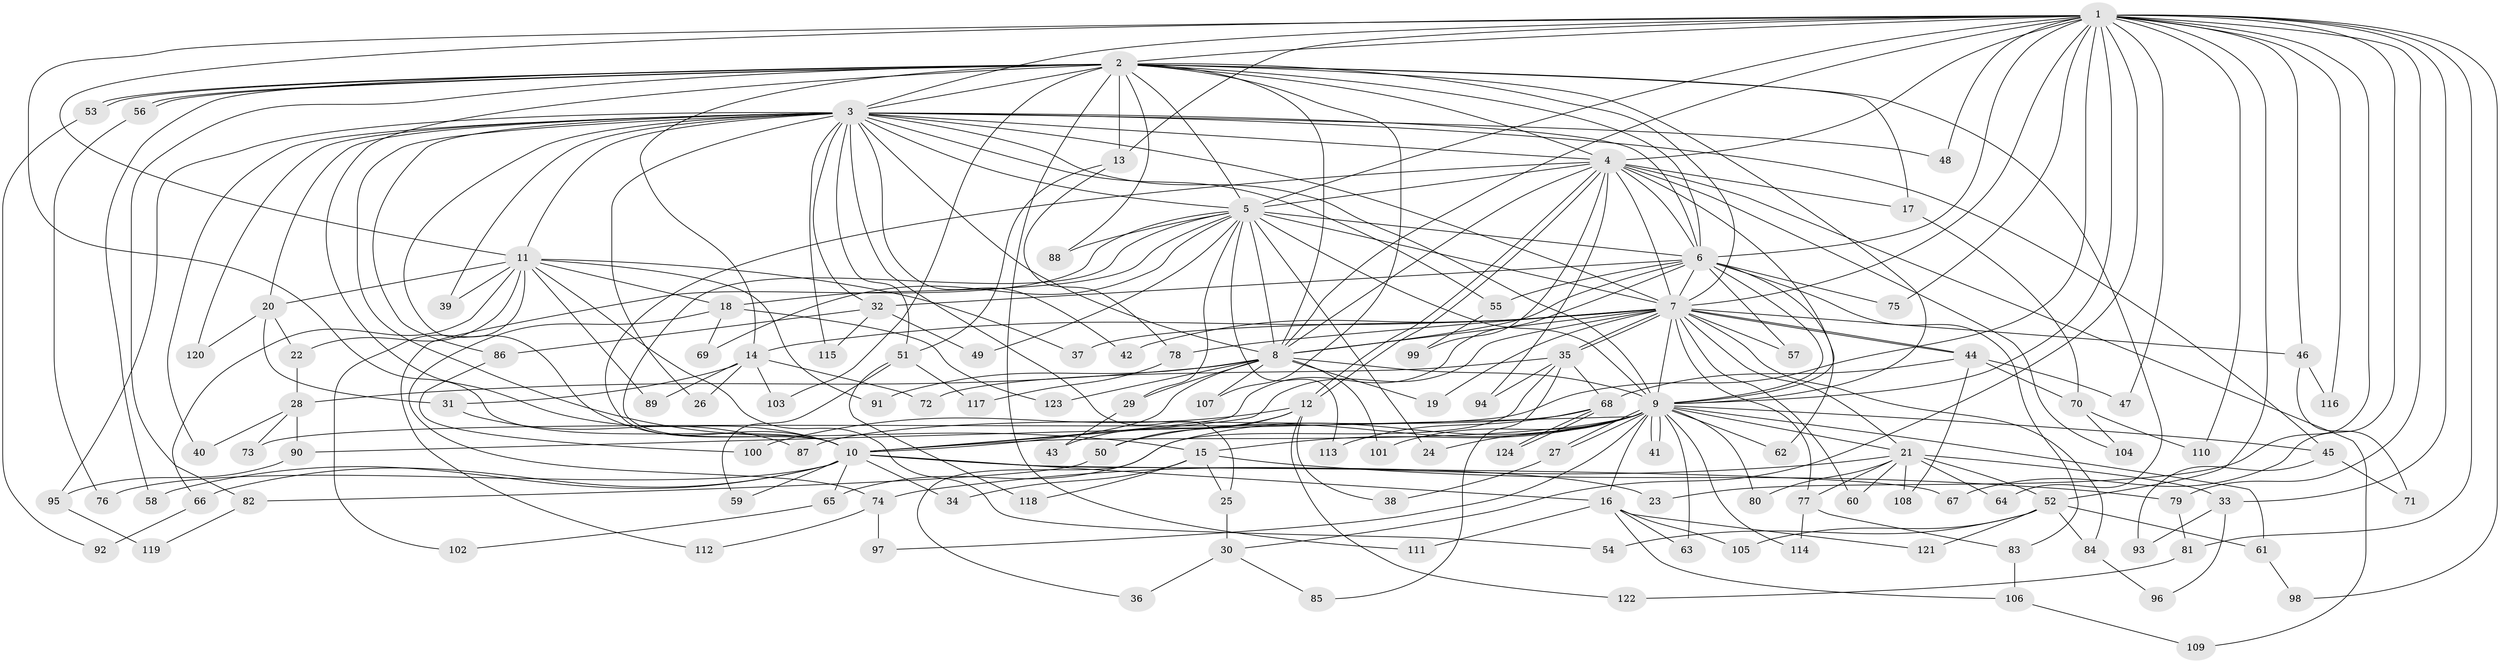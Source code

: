 // coarse degree distribution, {22: 0.016129032258064516, 24: 0.016129032258064516, 17: 0.016129032258064516, 10: 0.016129032258064516, 18: 0.016129032258064516, 6: 0.03225806451612903, 21: 0.016129032258064516, 11: 0.03225806451612903, 7: 0.08064516129032258, 3: 0.11290322580645161, 9: 0.016129032258064516, 4: 0.08064516129032258, 2: 0.43548387096774194, 5: 0.04838709677419355, 1: 0.04838709677419355, 15: 0.016129032258064516}
// Generated by graph-tools (version 1.1) at 2025/49/03/04/25 22:49:32]
// undirected, 124 vertices, 273 edges
graph export_dot {
  node [color=gray90,style=filled];
  1;
  2;
  3;
  4;
  5;
  6;
  7;
  8;
  9;
  10;
  11;
  12;
  13;
  14;
  15;
  16;
  17;
  18;
  19;
  20;
  21;
  22;
  23;
  24;
  25;
  26;
  27;
  28;
  29;
  30;
  31;
  32;
  33;
  34;
  35;
  36;
  37;
  38;
  39;
  40;
  41;
  42;
  43;
  44;
  45;
  46;
  47;
  48;
  49;
  50;
  51;
  52;
  53;
  54;
  55;
  56;
  57;
  58;
  59;
  60;
  61;
  62;
  63;
  64;
  65;
  66;
  67;
  68;
  69;
  70;
  71;
  72;
  73;
  74;
  75;
  76;
  77;
  78;
  79;
  80;
  81;
  82;
  83;
  84;
  85;
  86;
  87;
  88;
  89;
  90;
  91;
  92;
  93;
  94;
  95;
  96;
  97;
  98;
  99;
  100;
  101;
  102;
  103;
  104;
  105;
  106;
  107;
  108;
  109;
  110;
  111;
  112;
  113;
  114;
  115;
  116;
  117;
  118;
  119;
  120;
  121;
  122;
  123;
  124;
  1 -- 2;
  1 -- 3;
  1 -- 4;
  1 -- 5;
  1 -- 6;
  1 -- 7;
  1 -- 8;
  1 -- 9;
  1 -- 10;
  1 -- 11;
  1 -- 13;
  1 -- 23;
  1 -- 30;
  1 -- 33;
  1 -- 46;
  1 -- 47;
  1 -- 48;
  1 -- 52;
  1 -- 67;
  1 -- 73;
  1 -- 75;
  1 -- 79;
  1 -- 81;
  1 -- 98;
  1 -- 110;
  1 -- 116;
  2 -- 3;
  2 -- 4;
  2 -- 5;
  2 -- 6;
  2 -- 7;
  2 -- 8;
  2 -- 9;
  2 -- 10;
  2 -- 13;
  2 -- 14;
  2 -- 17;
  2 -- 53;
  2 -- 53;
  2 -- 56;
  2 -- 56;
  2 -- 58;
  2 -- 64;
  2 -- 82;
  2 -- 88;
  2 -- 103;
  2 -- 107;
  2 -- 111;
  3 -- 4;
  3 -- 5;
  3 -- 6;
  3 -- 7;
  3 -- 8;
  3 -- 9;
  3 -- 10;
  3 -- 11;
  3 -- 15;
  3 -- 20;
  3 -- 25;
  3 -- 26;
  3 -- 32;
  3 -- 39;
  3 -- 40;
  3 -- 42;
  3 -- 45;
  3 -- 48;
  3 -- 51;
  3 -- 55;
  3 -- 86;
  3 -- 95;
  3 -- 115;
  3 -- 120;
  4 -- 5;
  4 -- 6;
  4 -- 7;
  4 -- 8;
  4 -- 9;
  4 -- 10;
  4 -- 12;
  4 -- 12;
  4 -- 17;
  4 -- 94;
  4 -- 99;
  4 -- 104;
  4 -- 109;
  5 -- 6;
  5 -- 7;
  5 -- 8;
  5 -- 9;
  5 -- 10;
  5 -- 18;
  5 -- 24;
  5 -- 29;
  5 -- 49;
  5 -- 69;
  5 -- 88;
  5 -- 112;
  5 -- 113;
  6 -- 7;
  6 -- 8;
  6 -- 9;
  6 -- 10;
  6 -- 32;
  6 -- 55;
  6 -- 57;
  6 -- 62;
  6 -- 75;
  6 -- 83;
  7 -- 8;
  7 -- 9;
  7 -- 10;
  7 -- 14;
  7 -- 19;
  7 -- 21;
  7 -- 35;
  7 -- 35;
  7 -- 37;
  7 -- 42;
  7 -- 44;
  7 -- 44;
  7 -- 46;
  7 -- 57;
  7 -- 60;
  7 -- 77;
  7 -- 78;
  7 -- 84;
  8 -- 9;
  8 -- 10;
  8 -- 19;
  8 -- 28;
  8 -- 29;
  8 -- 91;
  8 -- 101;
  8 -- 107;
  8 -- 123;
  9 -- 10;
  9 -- 15;
  9 -- 16;
  9 -- 21;
  9 -- 24;
  9 -- 27;
  9 -- 27;
  9 -- 41;
  9 -- 41;
  9 -- 45;
  9 -- 50;
  9 -- 61;
  9 -- 62;
  9 -- 63;
  9 -- 65;
  9 -- 80;
  9 -- 90;
  9 -- 97;
  9 -- 101;
  9 -- 114;
  10 -- 16;
  10 -- 23;
  10 -- 34;
  10 -- 58;
  10 -- 59;
  10 -- 65;
  10 -- 66;
  10 -- 67;
  10 -- 76;
  11 -- 18;
  11 -- 20;
  11 -- 22;
  11 -- 37;
  11 -- 39;
  11 -- 54;
  11 -- 66;
  11 -- 89;
  11 -- 91;
  11 -- 102;
  12 -- 38;
  12 -- 43;
  12 -- 50;
  12 -- 100;
  12 -- 122;
  13 -- 51;
  13 -- 78;
  14 -- 26;
  14 -- 31;
  14 -- 72;
  14 -- 89;
  14 -- 103;
  15 -- 25;
  15 -- 34;
  15 -- 79;
  15 -- 118;
  16 -- 63;
  16 -- 105;
  16 -- 106;
  16 -- 111;
  16 -- 121;
  17 -- 70;
  18 -- 69;
  18 -- 74;
  18 -- 123;
  20 -- 22;
  20 -- 31;
  20 -- 120;
  21 -- 33;
  21 -- 52;
  21 -- 60;
  21 -- 64;
  21 -- 74;
  21 -- 77;
  21 -- 80;
  21 -- 108;
  22 -- 28;
  25 -- 30;
  27 -- 38;
  28 -- 40;
  28 -- 73;
  28 -- 90;
  29 -- 43;
  30 -- 36;
  30 -- 85;
  31 -- 87;
  32 -- 49;
  32 -- 86;
  32 -- 115;
  33 -- 93;
  33 -- 96;
  35 -- 36;
  35 -- 68;
  35 -- 72;
  35 -- 85;
  35 -- 94;
  44 -- 47;
  44 -- 68;
  44 -- 70;
  44 -- 108;
  45 -- 71;
  45 -- 93;
  46 -- 71;
  46 -- 116;
  50 -- 82;
  51 -- 59;
  51 -- 117;
  51 -- 118;
  52 -- 54;
  52 -- 61;
  52 -- 84;
  52 -- 105;
  52 -- 121;
  53 -- 92;
  55 -- 99;
  56 -- 76;
  61 -- 98;
  65 -- 102;
  66 -- 92;
  68 -- 87;
  68 -- 113;
  68 -- 124;
  68 -- 124;
  70 -- 104;
  70 -- 110;
  74 -- 97;
  74 -- 112;
  77 -- 83;
  77 -- 114;
  78 -- 117;
  79 -- 81;
  81 -- 122;
  82 -- 119;
  83 -- 106;
  84 -- 96;
  86 -- 100;
  90 -- 95;
  95 -- 119;
  106 -- 109;
}
